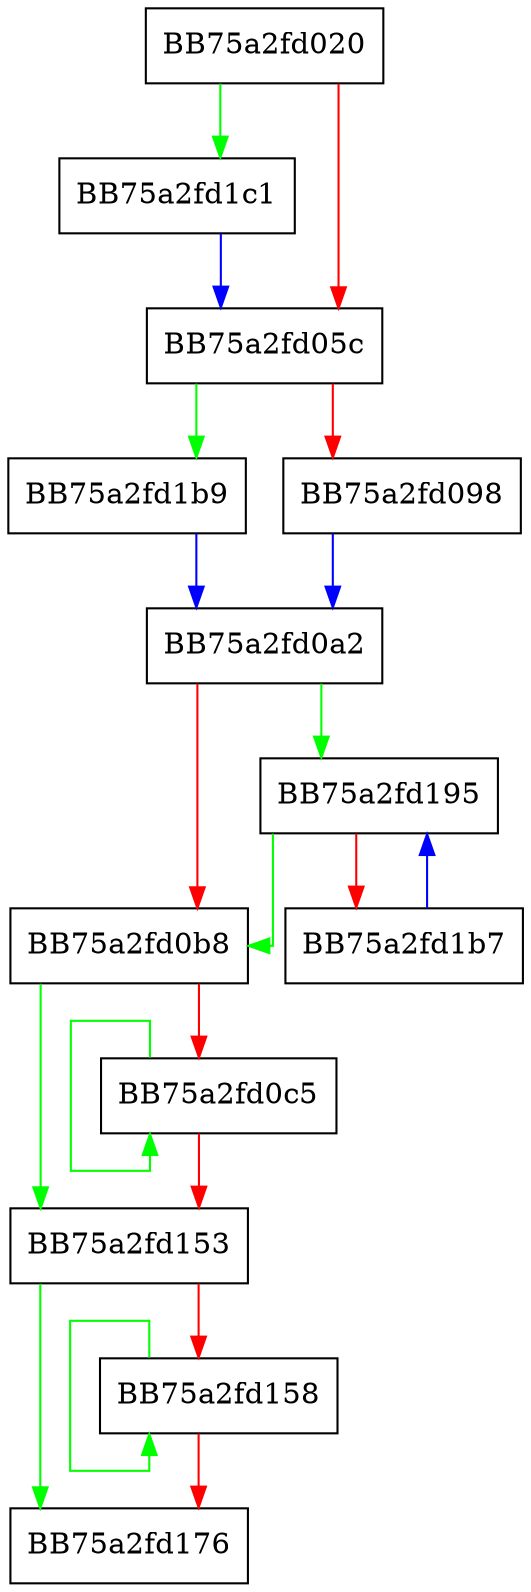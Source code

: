digraph RpfAPI_CRC {
  node [shape="box"];
  graph [splines=ortho];
  BB75a2fd020 -> BB75a2fd1c1 [color="green"];
  BB75a2fd020 -> BB75a2fd05c [color="red"];
  BB75a2fd05c -> BB75a2fd1b9 [color="green"];
  BB75a2fd05c -> BB75a2fd098 [color="red"];
  BB75a2fd098 -> BB75a2fd0a2 [color="blue"];
  BB75a2fd0a2 -> BB75a2fd195 [color="green"];
  BB75a2fd0a2 -> BB75a2fd0b8 [color="red"];
  BB75a2fd0b8 -> BB75a2fd153 [color="green"];
  BB75a2fd0b8 -> BB75a2fd0c5 [color="red"];
  BB75a2fd0c5 -> BB75a2fd0c5 [color="green"];
  BB75a2fd0c5 -> BB75a2fd153 [color="red"];
  BB75a2fd153 -> BB75a2fd176 [color="green"];
  BB75a2fd153 -> BB75a2fd158 [color="red"];
  BB75a2fd158 -> BB75a2fd158 [color="green"];
  BB75a2fd158 -> BB75a2fd176 [color="red"];
  BB75a2fd195 -> BB75a2fd0b8 [color="green"];
  BB75a2fd195 -> BB75a2fd1b7 [color="red"];
  BB75a2fd1b7 -> BB75a2fd195 [color="blue"];
  BB75a2fd1b9 -> BB75a2fd0a2 [color="blue"];
  BB75a2fd1c1 -> BB75a2fd05c [color="blue"];
}